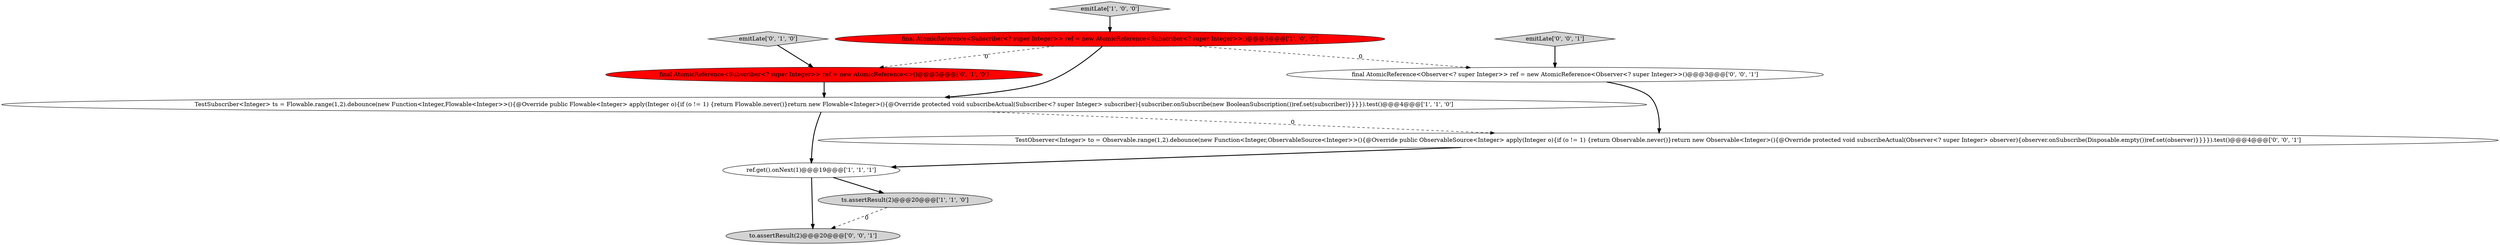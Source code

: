 digraph {
5 [style = filled, label = "emitLate['0', '1', '0']", fillcolor = lightgray, shape = diamond image = "AAA0AAABBB2BBB"];
9 [style = filled, label = "to.assertResult(2)@@@20@@@['0', '0', '1']", fillcolor = lightgray, shape = ellipse image = "AAA0AAABBB3BBB"];
4 [style = filled, label = "ref.get().onNext(1)@@@19@@@['1', '1', '1']", fillcolor = white, shape = ellipse image = "AAA0AAABBB1BBB"];
0 [style = filled, label = "ts.assertResult(2)@@@20@@@['1', '1', '0']", fillcolor = lightgray, shape = ellipse image = "AAA0AAABBB1BBB"];
1 [style = filled, label = "final AtomicReference<Subscriber<? super Integer>> ref = new AtomicReference<Subscriber<? super Integer>>()@@@3@@@['1', '0', '0']", fillcolor = red, shape = ellipse image = "AAA1AAABBB1BBB"];
10 [style = filled, label = "final AtomicReference<Observer<? super Integer>> ref = new AtomicReference<Observer<? super Integer>>()@@@3@@@['0', '0', '1']", fillcolor = white, shape = ellipse image = "AAA0AAABBB3BBB"];
2 [style = filled, label = "TestSubscriber<Integer> ts = Flowable.range(1,2).debounce(new Function<Integer,Flowable<Integer>>(){@Override public Flowable<Integer> apply(Integer o){if (o != 1) {return Flowable.never()}return new Flowable<Integer>(){@Override protected void subscribeActual(Subscriber<? super Integer> subscriber){subscriber.onSubscribe(new BooleanSubscription())ref.set(subscriber)}}}}).test()@@@4@@@['1', '1', '0']", fillcolor = white, shape = ellipse image = "AAA0AAABBB1BBB"];
6 [style = filled, label = "final AtomicReference<Subscriber<? super Integer>> ref = new AtomicReference<>()@@@3@@@['0', '1', '0']", fillcolor = red, shape = ellipse image = "AAA1AAABBB2BBB"];
7 [style = filled, label = "TestObserver<Integer> to = Observable.range(1,2).debounce(new Function<Integer,ObservableSource<Integer>>(){@Override public ObservableSource<Integer> apply(Integer o){if (o != 1) {return Observable.never()}return new Observable<Integer>(){@Override protected void subscribeActual(Observer<? super Integer> observer){observer.onSubscribe(Disposable.empty())ref.set(observer)}}}}).test()@@@4@@@['0', '0', '1']", fillcolor = white, shape = ellipse image = "AAA0AAABBB3BBB"];
8 [style = filled, label = "emitLate['0', '0', '1']", fillcolor = lightgray, shape = diamond image = "AAA0AAABBB3BBB"];
3 [style = filled, label = "emitLate['1', '0', '0']", fillcolor = lightgray, shape = diamond image = "AAA0AAABBB1BBB"];
4->9 [style = bold, label=""];
8->10 [style = bold, label=""];
1->2 [style = bold, label=""];
1->10 [style = dashed, label="0"];
7->4 [style = bold, label=""];
5->6 [style = bold, label=""];
0->9 [style = dashed, label="0"];
3->1 [style = bold, label=""];
2->7 [style = dashed, label="0"];
2->4 [style = bold, label=""];
10->7 [style = bold, label=""];
1->6 [style = dashed, label="0"];
4->0 [style = bold, label=""];
6->2 [style = bold, label=""];
}
